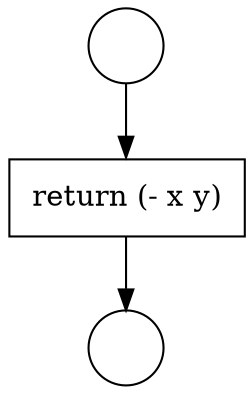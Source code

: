 digraph {
  node21742 [shape=circle label=" " color="black" fillcolor="white" style=filled]
  node21744 [shape=none, margin=0, label=<<font color="black">
    <table border="0" cellborder="1" cellspacing="0" cellpadding="10">
      <tr><td align="left">return (- x y)</td></tr>
    </table>
  </font>> color="black" fillcolor="white" style=filled]
  node21743 [shape=circle label=" " color="black" fillcolor="white" style=filled]
  node21742 -> node21744 [ color="black"]
  node21744 -> node21743 [ color="black"]
}
